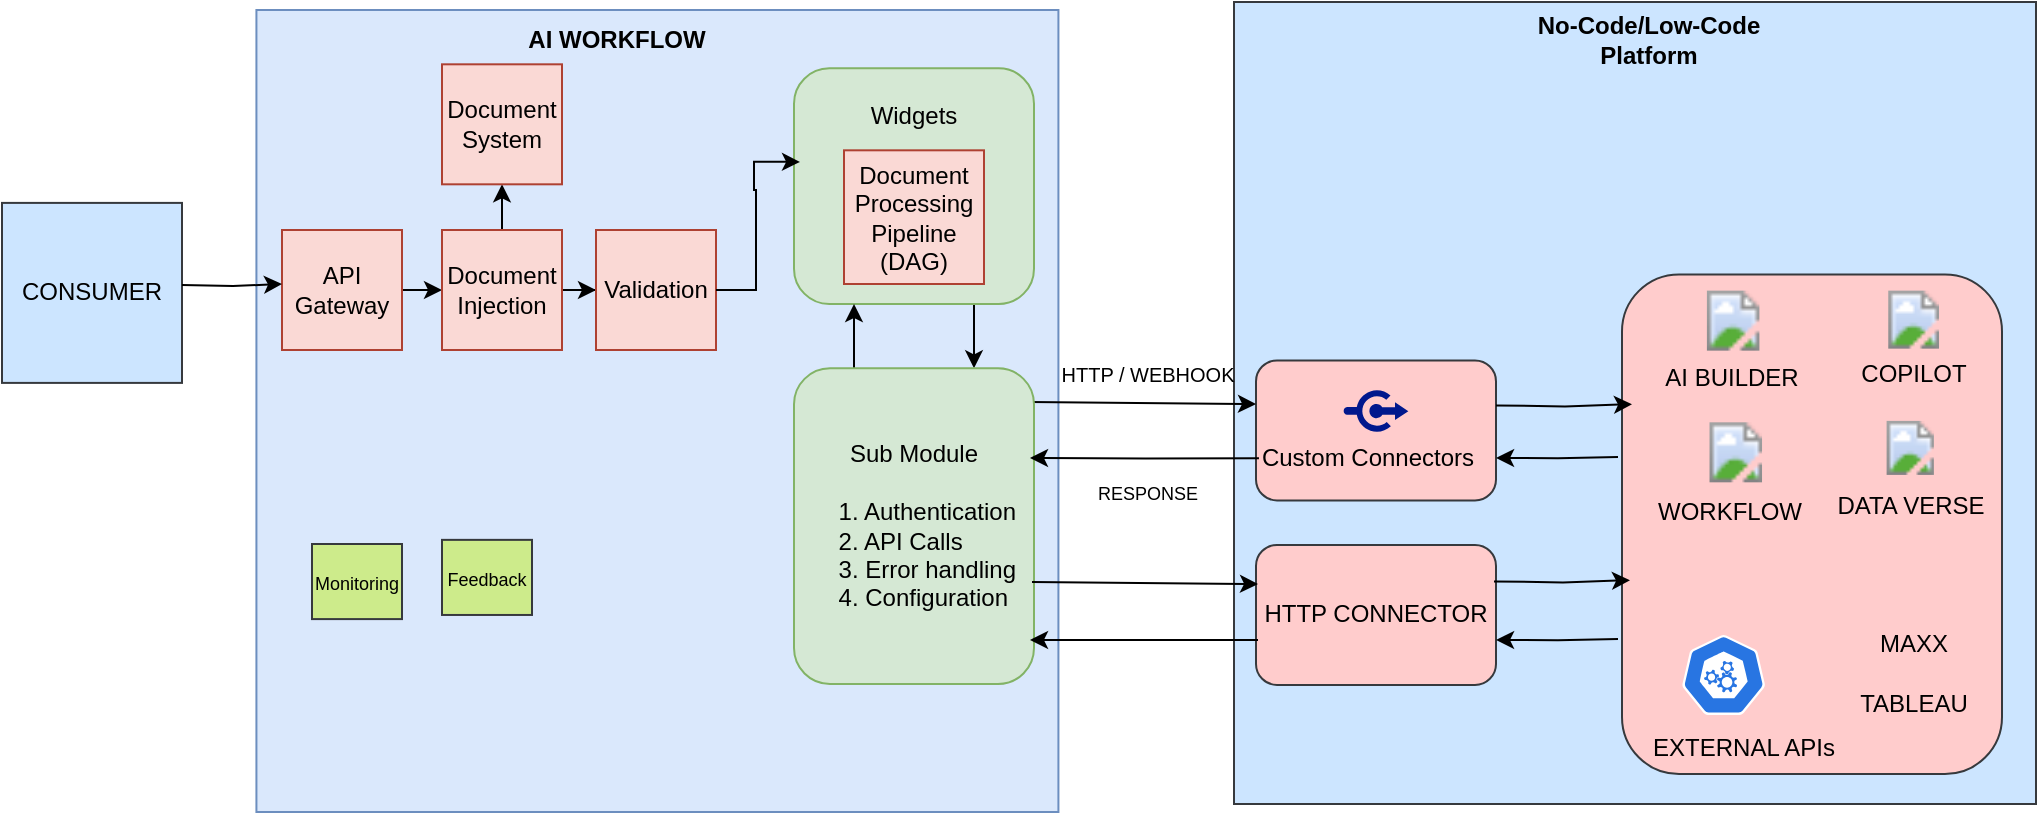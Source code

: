<mxfile version="26.2.12">
  <diagram name="Page-1" id="-ZEGbbb4KFgpcQj7vi7V">
    <mxGraphModel dx="1105" dy="482" grid="1" gridSize="10" guides="1" tooltips="1" connect="1" arrows="1" fold="1" page="1" pageScale="1" pageWidth="850" pageHeight="1100" math="0" shadow="0">
      <root>
        <mxCell id="0" />
        <mxCell id="1" parent="0" />
        <mxCell id="Of06rXtQwyT8jazibSlD-1" value="" style="whiteSpace=wrap;html=1;aspect=fixed;fillColor=#dae8fc;strokeColor=#6c8ebf;" parent="1" vertex="1">
          <mxGeometry x="137.21" y="43" width="401" height="401" as="geometry" />
        </mxCell>
        <mxCell id="Of06rXtQwyT8jazibSlD-2" value="" style="whiteSpace=wrap;html=1;aspect=fixed;fillColor=#cce5ff;strokeColor=#36393d;" parent="1" vertex="1">
          <mxGeometry x="626" y="39" width="401" height="401" as="geometry" />
        </mxCell>
        <mxCell id="Of06rXtQwyT8jazibSlD-19" value="No-Code/Low-Code Platform" style="text;html=1;align=center;verticalAlign=middle;whiteSpace=wrap;rounded=0;fontStyle=1" parent="1" vertex="1">
          <mxGeometry x="770.58" y="43" width="125" height="30" as="geometry" />
        </mxCell>
        <mxCell id="Of06rXtQwyT8jazibSlD-29" value="AI WORKFLOW" style="text;html=1;align=center;verticalAlign=middle;whiteSpace=wrap;rounded=0;fontStyle=1" parent="1" vertex="1">
          <mxGeometry x="255" y="43.0" width="125" height="30" as="geometry" />
        </mxCell>
        <mxCell id="Of06rXtQwyT8jazibSlD-54" value="" style="whiteSpace=wrap;html=1;aspect=fixed;fillColor=#cce5ff;strokeColor=#36393d;" parent="1" vertex="1">
          <mxGeometry x="10" y="139.45" width="90" height="90" as="geometry" />
        </mxCell>
        <mxCell id="Of06rXtQwyT8jazibSlD-55" value="CONSUMER" style="text;html=1;align=center;verticalAlign=middle;whiteSpace=wrap;rounded=0;" parent="1" vertex="1">
          <mxGeometry x="20" y="169.45" width="70" height="30" as="geometry" />
        </mxCell>
        <mxCell id="Of06rXtQwyT8jazibSlD-76" value="HTTP / WEBHOOK" style="text;html=1;align=center;verticalAlign=middle;whiteSpace=wrap;rounded=0;fontSize=10;" parent="1" vertex="1">
          <mxGeometry x="538.21" y="210.45" width="90" height="30" as="geometry" />
        </mxCell>
        <mxCell id="Of06rXtQwyT8jazibSlD-84" value="" style="rounded=1;whiteSpace=wrap;html=1;fillColor=#ffcccc;strokeColor=#36393d;" parent="1" vertex="1">
          <mxGeometry x="820" y="175.21" width="190" height="249.79" as="geometry" />
        </mxCell>
        <mxCell id="Of06rXtQwyT8jazibSlD-85" value="" style="image;aspect=fixed;html=1;points=[];align=center;fontSize=12;image=img/lib/azure2/power_platform/AIBuilder.svg;" parent="1" vertex="1">
          <mxGeometry x="860.58" y="183.32" width="30" height="30" as="geometry" />
        </mxCell>
        <mxCell id="Of06rXtQwyT8jazibSlD-88" value="AI BUILDER" style="text;html=1;align=center;verticalAlign=middle;whiteSpace=wrap;rounded=0;" parent="1" vertex="1">
          <mxGeometry x="840.08" y="212.16" width="70.42" height="30" as="geometry" />
        </mxCell>
        <mxCell id="Of06rXtQwyT8jazibSlD-90" value="" style="image;aspect=fixed;html=1;points=[];align=center;fontSize=12;image=img/lib/azure2/power_platform/Dataverse.svg;" parent="1" vertex="1">
          <mxGeometry x="946.6" y="248.45" width="35.04" height="27" as="geometry" />
        </mxCell>
        <mxCell id="Of06rXtQwyT8jazibSlD-95" value="DATA VERSE" style="text;html=1;align=center;verticalAlign=middle;whiteSpace=wrap;rounded=0;" parent="1" vertex="1">
          <mxGeometry x="924.62" y="276.32" width="79" height="30" as="geometry" />
        </mxCell>
        <mxCell id="Of06rXtQwyT8jazibSlD-135" value="" style="rounded=1;whiteSpace=wrap;html=1;fillColor=#ffcccc;strokeColor=#36393d;" parent="1" vertex="1">
          <mxGeometry x="637" y="218.21" width="120" height="70" as="geometry" />
        </mxCell>
        <mxCell id="Of06rXtQwyT8jazibSlD-136" value="Custom Connectors" style="text;html=1;align=center;verticalAlign=middle;whiteSpace=wrap;rounded=0;" parent="1" vertex="1">
          <mxGeometry x="638.48" y="254.32" width="110" height="25.68" as="geometry" />
        </mxCell>
        <mxCell id="Of06rXtQwyT8jazibSlD-138" value="" style="sketch=0;aspect=fixed;pointerEvents=1;shadow=0;dashed=0;html=1;strokeColor=none;labelPosition=center;verticalLabelPosition=bottom;verticalAlign=top;align=center;fillColor=#00188D;shape=mxgraph.mscae.enterprise.connectors" parent="1" vertex="1">
          <mxGeometry x="680.83" y="232.5" width="32.35" height="22" as="geometry" />
        </mxCell>
        <mxCell id="Of06rXtQwyT8jazibSlD-152" value="" style="image;aspect=fixed;html=1;points=[];align=center;fontSize=12;image=img/lib/azure2/power_platform/CopilotStudio.svg;" parent="1" vertex="1">
          <mxGeometry x="950" y="183.32" width="31.64" height="29" as="geometry" />
        </mxCell>
        <mxCell id="Of06rXtQwyT8jazibSlD-155" value="COPILOT" style="text;html=1;align=center;verticalAlign=middle;whiteSpace=wrap;rounded=0;" parent="1" vertex="1">
          <mxGeometry x="935.82" y="209.58" width="60" height="30" as="geometry" />
        </mxCell>
        <mxCell id="Of06rXtQwyT8jazibSlD-165" value="" style="endArrow=classic;html=1;rounded=0;exitX=0.983;exitY=0.107;exitDx=0;exitDy=0;exitPerimeter=0;entryX=0;entryY=0.25;entryDx=0;entryDy=0;" parent="1" source="VihnGFTBYMbn4YZPZECG-3" edge="1">
          <mxGeometry width="50" height="50" relative="1" as="geometry">
            <mxPoint x="538" y="241" as="sourcePoint" />
            <mxPoint x="637" y="240" as="targetPoint" />
          </mxGeometry>
        </mxCell>
        <mxCell id="Of06rXtQwyT8jazibSlD-182" value="RESPONSE" style="text;html=1;align=center;verticalAlign=middle;whiteSpace=wrap;rounded=0;fontSize=9;" parent="1" vertex="1">
          <mxGeometry x="558.21" y="270.45" width="50" height="30" as="geometry" />
        </mxCell>
        <mxCell id="VihnGFTBYMbn4YZPZECG-14" style="edgeStyle=orthogonalEdgeStyle;rounded=0;orthogonalLoop=1;jettySize=auto;html=1;exitX=0.75;exitY=1;exitDx=0;exitDy=0;entryX=0.75;entryY=0;entryDx=0;entryDy=0;" parent="1" source="bHyU3-QAid_nzxQ2LZUB-1" target="VihnGFTBYMbn4YZPZECG-3" edge="1">
          <mxGeometry relative="1" as="geometry" />
        </mxCell>
        <mxCell id="bHyU3-QAid_nzxQ2LZUB-1" value="" style="rounded=1;whiteSpace=wrap;html=1;fillColor=#d5e8d4;strokeColor=#82b366;" parent="1" vertex="1">
          <mxGeometry x="406" y="72.16" width="120" height="117.84" as="geometry" />
        </mxCell>
        <mxCell id="bHyU3-QAid_nzxQ2LZUB-19" style="edgeStyle=orthogonalEdgeStyle;rounded=0;orthogonalLoop=1;jettySize=auto;html=1;exitX=1;exitY=0.5;exitDx=0;exitDy=0;entryX=0;entryY=0.5;entryDx=0;entryDy=0;" parent="1" source="bHyU3-QAid_nzxQ2LZUB-2" target="bHyU3-QAid_nzxQ2LZUB-3" edge="1">
          <mxGeometry relative="1" as="geometry" />
        </mxCell>
        <mxCell id="bHyU3-QAid_nzxQ2LZUB-2" value="API Gateway" style="rounded=0;whiteSpace=wrap;html=1;fillColor=#fad9d5;strokeColor=#ae4132;" parent="1" vertex="1">
          <mxGeometry x="150" y="153" width="60" height="60" as="geometry" />
        </mxCell>
        <mxCell id="bHyU3-QAid_nzxQ2LZUB-20" style="edgeStyle=orthogonalEdgeStyle;rounded=0;orthogonalLoop=1;jettySize=auto;html=1;exitX=1;exitY=0.5;exitDx=0;exitDy=0;" parent="1" source="bHyU3-QAid_nzxQ2LZUB-3" target="bHyU3-QAid_nzxQ2LZUB-13" edge="1">
          <mxGeometry relative="1" as="geometry" />
        </mxCell>
        <mxCell id="VihnGFTBYMbn4YZPZECG-2" style="edgeStyle=orthogonalEdgeStyle;rounded=0;orthogonalLoop=1;jettySize=auto;html=1;exitX=0.5;exitY=0;exitDx=0;exitDy=0;entryX=0.5;entryY=1;entryDx=0;entryDy=0;" parent="1" source="bHyU3-QAid_nzxQ2LZUB-3" target="VihnGFTBYMbn4YZPZECG-1" edge="1">
          <mxGeometry relative="1" as="geometry" />
        </mxCell>
        <mxCell id="bHyU3-QAid_nzxQ2LZUB-3" value="Document Injection" style="rounded=0;whiteSpace=wrap;html=1;fillColor=#fad9d5;strokeColor=#ae4132;" parent="1" vertex="1">
          <mxGeometry x="230" y="153" width="60" height="60" as="geometry" />
        </mxCell>
        <mxCell id="bHyU3-QAid_nzxQ2LZUB-5" value="" style="image;aspect=fixed;html=1;points=[];align=center;fontSize=12;image=img/lib/azure2/power_platform/PowerAutomate.svg;" parent="1" vertex="1">
          <mxGeometry x="857.94" y="249.16" width="37.89" height="30" as="geometry" />
        </mxCell>
        <mxCell id="bHyU3-QAid_nzxQ2LZUB-6" value="WORKFLOW" style="text;html=1;align=center;verticalAlign=middle;whiteSpace=wrap;rounded=0;" parent="1" vertex="1">
          <mxGeometry x="843.76" y="279.16" width="60" height="30" as="geometry" />
        </mxCell>
        <mxCell id="bHyU3-QAid_nzxQ2LZUB-11" value="HTTP CONNECTOR" style="rounded=1;whiteSpace=wrap;html=1;fillColor=#ffcccc;strokeColor=#36393d;" parent="1" vertex="1">
          <mxGeometry x="637" y="310.45" width="120" height="70" as="geometry" />
        </mxCell>
        <mxCell id="bHyU3-QAid_nzxQ2LZUB-12" value="Document Processing Pipeline (DAG)" style="rounded=0;whiteSpace=wrap;html=1;fillColor=#fad9d5;strokeColor=#ae4132;" parent="1" vertex="1">
          <mxGeometry x="431" y="113.16" width="70" height="66.84" as="geometry" />
        </mxCell>
        <mxCell id="bHyU3-QAid_nzxQ2LZUB-13" value="Validation" style="rounded=0;whiteSpace=wrap;html=1;fillColor=#fad9d5;strokeColor=#ae4132;" parent="1" vertex="1">
          <mxGeometry x="307" y="153" width="60" height="60" as="geometry" />
        </mxCell>
        <mxCell id="bHyU3-QAid_nzxQ2LZUB-14" value="&lt;font style=&quot;font-size: 9px;&quot;&gt;Feedback&lt;/font&gt;" style="rounded=0;whiteSpace=wrap;html=1;fillColor=#cdeb8b;strokeColor=#36393d;" parent="1" vertex="1">
          <mxGeometry x="230" y="307.93" width="45" height="37.55" as="geometry" />
        </mxCell>
        <mxCell id="bHyU3-QAid_nzxQ2LZUB-16" value="&lt;font style=&quot;font-size: 9px;&quot;&gt;Monitoring&lt;/font&gt;" style="rounded=0;whiteSpace=wrap;html=1;fillColor=#cdeb8b;strokeColor=#36393d;" parent="1" vertex="1">
          <mxGeometry x="165" y="310" width="45" height="37.55" as="geometry" />
        </mxCell>
        <mxCell id="bHyU3-QAid_nzxQ2LZUB-17" value="Widgets" style="text;html=1;align=center;verticalAlign=middle;whiteSpace=wrap;rounded=0;" parent="1" vertex="1">
          <mxGeometry x="436" y="81.21" width="60" height="30" as="geometry" />
        </mxCell>
        <mxCell id="bHyU3-QAid_nzxQ2LZUB-18" style="edgeStyle=orthogonalEdgeStyle;rounded=0;orthogonalLoop=1;jettySize=auto;html=1;exitX=1;exitY=0.5;exitDx=0;exitDy=0;" parent="1" edge="1">
          <mxGeometry relative="1" as="geometry">
            <mxPoint x="150" y="180" as="targetPoint" />
            <mxPoint x="100" y="180.45" as="sourcePoint" />
          </mxGeometry>
        </mxCell>
        <mxCell id="VihnGFTBYMbn4YZPZECG-1" value="Document System" style="rounded=0;whiteSpace=wrap;html=1;fillColor=#fad9d5;strokeColor=#ae4132;" parent="1" vertex="1">
          <mxGeometry x="230" y="70.16" width="60" height="60" as="geometry" />
        </mxCell>
        <mxCell id="VihnGFTBYMbn4YZPZECG-15" style="edgeStyle=orthogonalEdgeStyle;rounded=0;orthogonalLoop=1;jettySize=auto;html=1;exitX=0.25;exitY=0;exitDx=0;exitDy=0;entryX=0.25;entryY=1;entryDx=0;entryDy=0;" parent="1" source="VihnGFTBYMbn4YZPZECG-3" target="bHyU3-QAid_nzxQ2LZUB-1" edge="1">
          <mxGeometry relative="1" as="geometry" />
        </mxCell>
        <mxCell id="VihnGFTBYMbn4YZPZECG-3" value="&lt;div style=&quot;&quot;&gt;&lt;span style=&quot;background-color: transparent; color: light-dark(rgb(0, 0, 0), rgb(255, 255, 255));&quot;&gt;Sub Module&lt;/span&gt;&lt;/div&gt;&lt;div&gt;&lt;div style=&quot;&quot;&gt;&lt;br&gt;&lt;/div&gt;&lt;div style=&quot;text-align: justify;&quot;&gt;&amp;nbsp; &amp;nbsp; 1. Authentication&lt;/div&gt;&lt;div style=&quot;text-align: justify;&quot;&gt;&amp;nbsp; &amp;nbsp; 2. API Calls&lt;/div&gt;&lt;div style=&quot;text-align: justify;&quot;&gt;&amp;nbsp; &amp;nbsp; 3. Error handling&lt;/div&gt;&lt;div style=&quot;text-align: justify;&quot;&gt;&amp;nbsp; &amp;nbsp; 4. Configuration&lt;/div&gt;&lt;/div&gt;" style="rounded=1;whiteSpace=wrap;html=1;fillColor=#d5e8d4;strokeColor=#82b366;align=center;" parent="1" vertex="1">
          <mxGeometry x="406" y="222.16" width="120" height="157.84" as="geometry" />
        </mxCell>
        <mxCell id="VihnGFTBYMbn4YZPZECG-11" value="" style="aspect=fixed;sketch=0;html=1;dashed=0;whitespace=wrap;verticalLabelPosition=bottom;verticalAlign=top;fillColor=#2875E2;strokeColor=#ffffff;points=[[0.005,0.63,0],[0.1,0.2,0],[0.9,0.2,0],[0.5,0,0],[0.995,0.63,0],[0.72,0.99,0],[0.5,1,0],[0.28,0.99,0]];shape=mxgraph.kubernetes.icon2;prIcon=api" parent="1" vertex="1">
          <mxGeometry x="850" y="355.45" width="41.67" height="40" as="geometry" />
        </mxCell>
        <mxCell id="VihnGFTBYMbn4YZPZECG-12" value="EXTERNAL APIs" style="text;html=1;align=center;verticalAlign=middle;whiteSpace=wrap;rounded=0;" parent="1" vertex="1">
          <mxGeometry x="831.06" y="396.71" width="100" height="30" as="geometry" />
        </mxCell>
        <mxCell id="VihnGFTBYMbn4YZPZECG-13" style="edgeStyle=orthogonalEdgeStyle;rounded=0;orthogonalLoop=1;jettySize=auto;html=1;exitX=1;exitY=0.5;exitDx=0;exitDy=0;entryX=0.025;entryY=0.397;entryDx=0;entryDy=0;entryPerimeter=0;" parent="1" source="bHyU3-QAid_nzxQ2LZUB-13" target="bHyU3-QAid_nzxQ2LZUB-1" edge="1">
          <mxGeometry relative="1" as="geometry" />
        </mxCell>
        <mxCell id="VihnGFTBYMbn4YZPZECG-19" style="edgeStyle=orthogonalEdgeStyle;rounded=0;orthogonalLoop=1;jettySize=auto;html=1;exitX=1;exitY=0.25;exitDx=0;exitDy=0;entryX=0.045;entryY=0.58;entryDx=0;entryDy=0;entryPerimeter=0;" parent="1" edge="1">
          <mxGeometry relative="1" as="geometry">
            <mxPoint x="757" y="240.71" as="sourcePoint" />
            <mxPoint x="824.995" y="240.088" as="targetPoint" />
          </mxGeometry>
        </mxCell>
        <mxCell id="VihnGFTBYMbn4YZPZECG-21" style="edgeStyle=orthogonalEdgeStyle;rounded=0;orthogonalLoop=1;jettySize=auto;html=1;exitX=0;exitY=0.75;exitDx=0;exitDy=0;entryX=1.017;entryY=0.854;entryDx=0;entryDy=0;entryPerimeter=0;" parent="1" edge="1">
          <mxGeometry relative="1" as="geometry">
            <mxPoint x="818" y="266.553" as="sourcePoint" />
            <mxPoint x="757.04" y="266.99" as="targetPoint" />
          </mxGeometry>
        </mxCell>
        <mxCell id="VihnGFTBYMbn4YZPZECG-23" style="edgeStyle=orthogonalEdgeStyle;rounded=0;orthogonalLoop=1;jettySize=auto;html=1;exitX=0;exitY=0.5;exitDx=0;exitDy=0;entryX=0.95;entryY=0.284;entryDx=0;entryDy=0;entryPerimeter=0;" parent="1" source="Of06rXtQwyT8jazibSlD-136" edge="1">
          <mxGeometry relative="1" as="geometry">
            <mxPoint x="642.48" y="267.16" as="sourcePoint" />
            <mxPoint x="524" y="266.987" as="targetPoint" />
          </mxGeometry>
        </mxCell>
        <mxCell id="VihnGFTBYMbn4YZPZECG-24" value="" style="endArrow=classic;html=1;rounded=0;exitX=0.983;exitY=0.107;exitDx=0;exitDy=0;exitPerimeter=0;entryX=0;entryY=0.25;entryDx=0;entryDy=0;" parent="1" edge="1">
          <mxGeometry width="50" height="50" relative="1" as="geometry">
            <mxPoint x="525" y="329" as="sourcePoint" />
            <mxPoint x="638" y="330" as="targetPoint" />
          </mxGeometry>
        </mxCell>
        <mxCell id="VihnGFTBYMbn4YZPZECG-25" style="edgeStyle=orthogonalEdgeStyle;rounded=0;orthogonalLoop=1;jettySize=auto;html=1;exitX=0;exitY=0.5;exitDx=0;exitDy=0;entryX=0.95;entryY=0.284;entryDx=0;entryDy=0;entryPerimeter=0;" parent="1" edge="1">
          <mxGeometry relative="1" as="geometry">
            <mxPoint x="638" y="358" as="sourcePoint" />
            <mxPoint x="524" y="357.987" as="targetPoint" />
          </mxGeometry>
        </mxCell>
        <mxCell id="VihnGFTBYMbn4YZPZECG-26" style="edgeStyle=orthogonalEdgeStyle;rounded=0;orthogonalLoop=1;jettySize=auto;html=1;exitX=1;exitY=0.25;exitDx=0;exitDy=0;entryX=0.045;entryY=0.58;entryDx=0;entryDy=0;entryPerimeter=0;" parent="1" edge="1">
          <mxGeometry relative="1" as="geometry">
            <mxPoint x="756" y="328.71" as="sourcePoint" />
            <mxPoint x="823.995" y="328.088" as="targetPoint" />
          </mxGeometry>
        </mxCell>
        <mxCell id="VihnGFTBYMbn4YZPZECG-27" style="edgeStyle=orthogonalEdgeStyle;rounded=0;orthogonalLoop=1;jettySize=auto;html=1;exitX=0;exitY=0.75;exitDx=0;exitDy=0;entryX=1.017;entryY=0.854;entryDx=0;entryDy=0;entryPerimeter=0;" parent="1" edge="1">
          <mxGeometry relative="1" as="geometry">
            <mxPoint x="818" y="357.553" as="sourcePoint" />
            <mxPoint x="757.04" y="357.99" as="targetPoint" />
          </mxGeometry>
        </mxCell>
        <mxCell id="HQ15xexRkoWoYU7XNOma-1" value="MAXX" style="text;html=1;align=center;verticalAlign=middle;whiteSpace=wrap;rounded=0;" parent="1" vertex="1">
          <mxGeometry x="935.82" y="345.48" width="60" height="30" as="geometry" />
        </mxCell>
        <mxCell id="HQ15xexRkoWoYU7XNOma-2" value="TABLEAU" style="text;html=1;align=center;verticalAlign=middle;whiteSpace=wrap;rounded=0;" parent="1" vertex="1">
          <mxGeometry x="936" y="375" width="60" height="30" as="geometry" />
        </mxCell>
      </root>
    </mxGraphModel>
  </diagram>
</mxfile>
